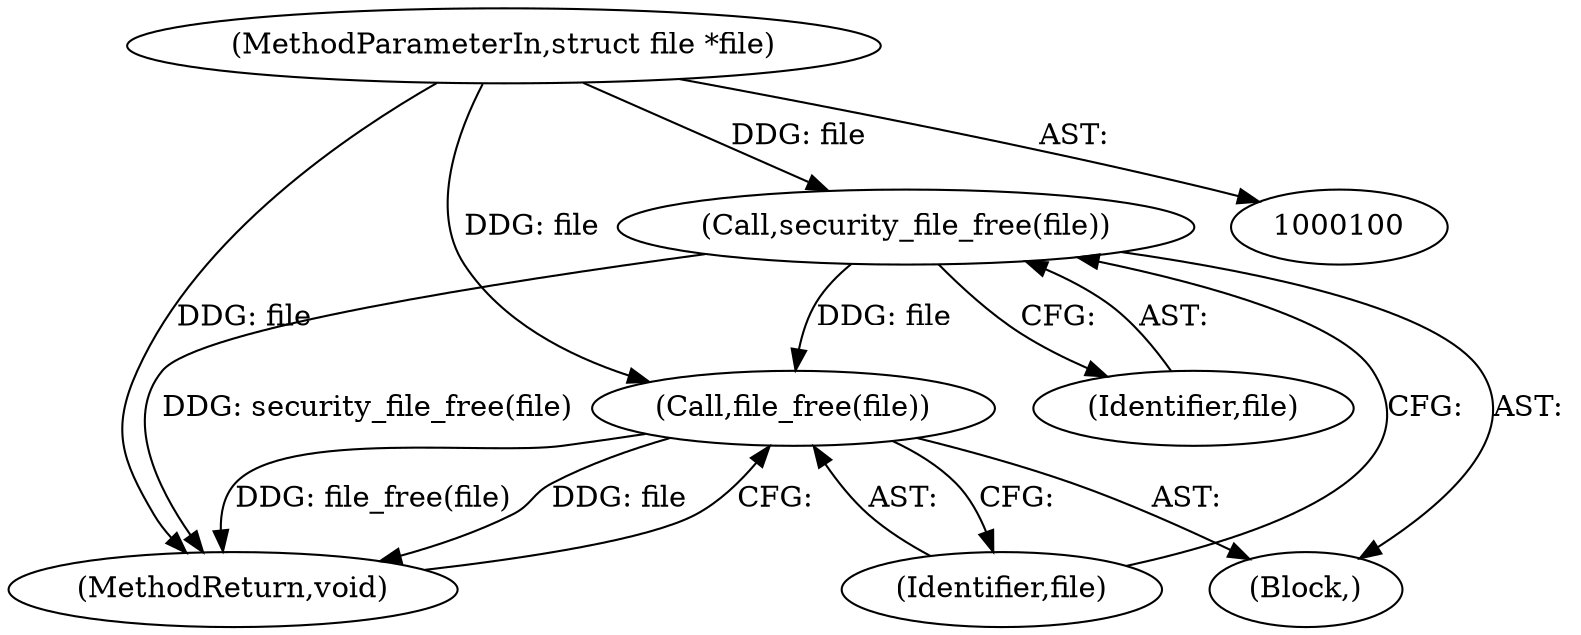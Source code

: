digraph "0_linux_eee5cc2702929fd41cce28058dc6d6717f723f87_8@pointer" {
"1000101" [label="(MethodParameterIn,struct file *file)"];
"1000110" [label="(Call,security_file_free(file))"];
"1000112" [label="(Call,file_free(file))"];
"1000109" [label="(Block,)"];
"1000101" [label="(MethodParameterIn,struct file *file)"];
"1000111" [label="(Identifier,file)"];
"1000113" [label="(Identifier,file)"];
"1000112" [label="(Call,file_free(file))"];
"1000114" [label="(MethodReturn,void)"];
"1000110" [label="(Call,security_file_free(file))"];
"1000101" -> "1000100"  [label="AST: "];
"1000101" -> "1000114"  [label="DDG: file"];
"1000101" -> "1000110"  [label="DDG: file"];
"1000101" -> "1000112"  [label="DDG: file"];
"1000110" -> "1000109"  [label="AST: "];
"1000110" -> "1000111"  [label="CFG: "];
"1000111" -> "1000110"  [label="AST: "];
"1000113" -> "1000110"  [label="CFG: "];
"1000110" -> "1000114"  [label="DDG: security_file_free(file)"];
"1000110" -> "1000112"  [label="DDG: file"];
"1000112" -> "1000109"  [label="AST: "];
"1000112" -> "1000113"  [label="CFG: "];
"1000113" -> "1000112"  [label="AST: "];
"1000114" -> "1000112"  [label="CFG: "];
"1000112" -> "1000114"  [label="DDG: file_free(file)"];
"1000112" -> "1000114"  [label="DDG: file"];
}
